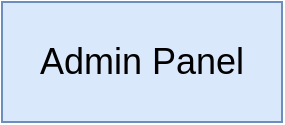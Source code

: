 <mxfile version="14.4.8" type="github"><diagram id="UCudS29mGW5r3KCmV8oQ" name="Page-1"><mxGraphModel dx="2370" dy="1157" grid="1" gridSize="10" guides="1" tooltips="1" connect="1" arrows="1" fold="1" page="1" pageScale="1" pageWidth="850" pageHeight="1100" math="0" shadow="0"><root><mxCell id="0"/><mxCell id="1" parent="0"/><mxCell id="DTpLSvRVLWuqKXQXCwXV-2" value="&lt;font style=&quot;font-size: 18px&quot;&gt;Admin Panel&lt;/font&gt;" style="rounded=0;whiteSpace=wrap;html=1;fillColor=#dae8fc;strokeColor=#6c8ebf;" vertex="1" parent="1"><mxGeometry x="50" y="40" width="140" height="60" as="geometry"/></mxCell></root></mxGraphModel></diagram></mxfile>
